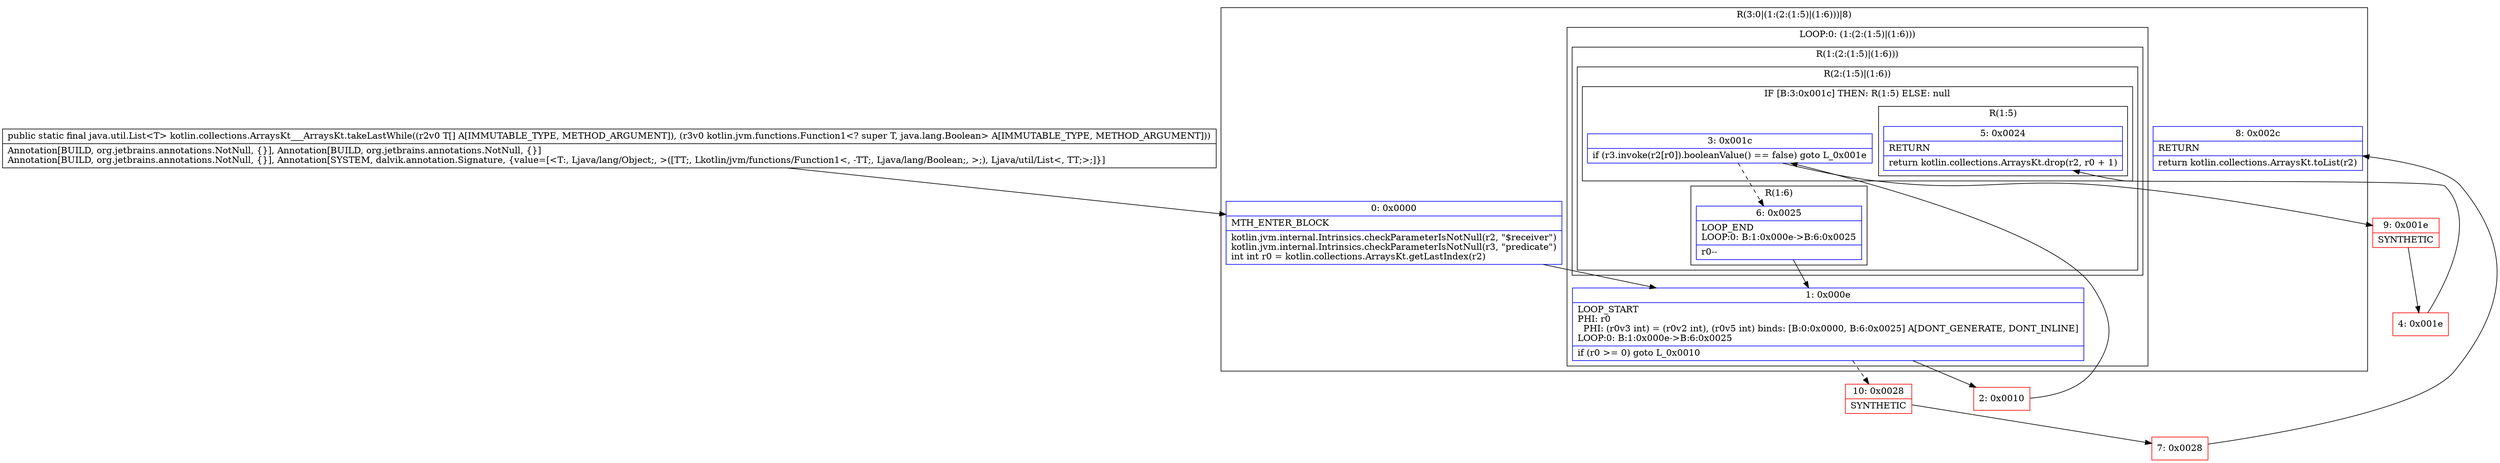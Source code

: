 digraph "CFG forkotlin.collections.ArraysKt___ArraysKt.takeLastWhile([Ljava\/lang\/Object;Lkotlin\/jvm\/functions\/Function1;)Ljava\/util\/List;" {
subgraph cluster_Region_834209141 {
label = "R(3:0|(1:(2:(1:5)|(1:6)))|8)";
node [shape=record,color=blue];
Node_0 [shape=record,label="{0\:\ 0x0000|MTH_ENTER_BLOCK\l|kotlin.jvm.internal.Intrinsics.checkParameterIsNotNull(r2, \"$receiver\")\lkotlin.jvm.internal.Intrinsics.checkParameterIsNotNull(r3, \"predicate\")\lint int r0 = kotlin.collections.ArraysKt.getLastIndex(r2)\l}"];
subgraph cluster_LoopRegion_1667916876 {
label = "LOOP:0: (1:(2:(1:5)|(1:6)))";
node [shape=record,color=blue];
Node_1 [shape=record,label="{1\:\ 0x000e|LOOP_START\lPHI: r0 \l  PHI: (r0v3 int) = (r0v2 int), (r0v5 int) binds: [B:0:0x0000, B:6:0x0025] A[DONT_GENERATE, DONT_INLINE]\lLOOP:0: B:1:0x000e\-\>B:6:0x0025\l|if (r0 \>= 0) goto L_0x0010\l}"];
subgraph cluster_Region_257388192 {
label = "R(1:(2:(1:5)|(1:6)))";
node [shape=record,color=blue];
subgraph cluster_Region_181837972 {
label = "R(2:(1:5)|(1:6))";
node [shape=record,color=blue];
subgraph cluster_IfRegion_916546006 {
label = "IF [B:3:0x001c] THEN: R(1:5) ELSE: null";
node [shape=record,color=blue];
Node_3 [shape=record,label="{3\:\ 0x001c|if (r3.invoke(r2[r0]).booleanValue() == false) goto L_0x001e\l}"];
subgraph cluster_Region_1330268378 {
label = "R(1:5)";
node [shape=record,color=blue];
Node_5 [shape=record,label="{5\:\ 0x0024|RETURN\l|return kotlin.collections.ArraysKt.drop(r2, r0 + 1)\l}"];
}
}
subgraph cluster_Region_1604552061 {
label = "R(1:6)";
node [shape=record,color=blue];
Node_6 [shape=record,label="{6\:\ 0x0025|LOOP_END\lLOOP:0: B:1:0x000e\-\>B:6:0x0025\l|r0\-\-\l}"];
}
}
}
}
Node_8 [shape=record,label="{8\:\ 0x002c|RETURN\l|return kotlin.collections.ArraysKt.toList(r2)\l}"];
}
Node_2 [shape=record,color=red,label="{2\:\ 0x0010}"];
Node_4 [shape=record,color=red,label="{4\:\ 0x001e}"];
Node_7 [shape=record,color=red,label="{7\:\ 0x0028}"];
Node_9 [shape=record,color=red,label="{9\:\ 0x001e|SYNTHETIC\l}"];
Node_10 [shape=record,color=red,label="{10\:\ 0x0028|SYNTHETIC\l}"];
MethodNode[shape=record,label="{public static final java.util.List\<T\> kotlin.collections.ArraysKt___ArraysKt.takeLastWhile((r2v0 T[] A[IMMUTABLE_TYPE, METHOD_ARGUMENT]), (r3v0 kotlin.jvm.functions.Function1\<? super T, java.lang.Boolean\> A[IMMUTABLE_TYPE, METHOD_ARGUMENT]))  | Annotation[BUILD, org.jetbrains.annotations.NotNull, \{\}], Annotation[BUILD, org.jetbrains.annotations.NotNull, \{\}]\lAnnotation[BUILD, org.jetbrains.annotations.NotNull, \{\}], Annotation[SYSTEM, dalvik.annotation.Signature, \{value=[\<T:, Ljava\/lang\/Object;, \>([TT;, Lkotlin\/jvm\/functions\/Function1\<, \-TT;, Ljava\/lang\/Boolean;, \>;), Ljava\/util\/List\<, TT;\>;]\}]\l}"];
MethodNode -> Node_0;
Node_0 -> Node_1;
Node_1 -> Node_2;
Node_1 -> Node_10[style=dashed];
Node_3 -> Node_6[style=dashed];
Node_3 -> Node_9;
Node_6 -> Node_1;
Node_2 -> Node_3;
Node_4 -> Node_5;
Node_7 -> Node_8;
Node_9 -> Node_4;
Node_10 -> Node_7;
}

